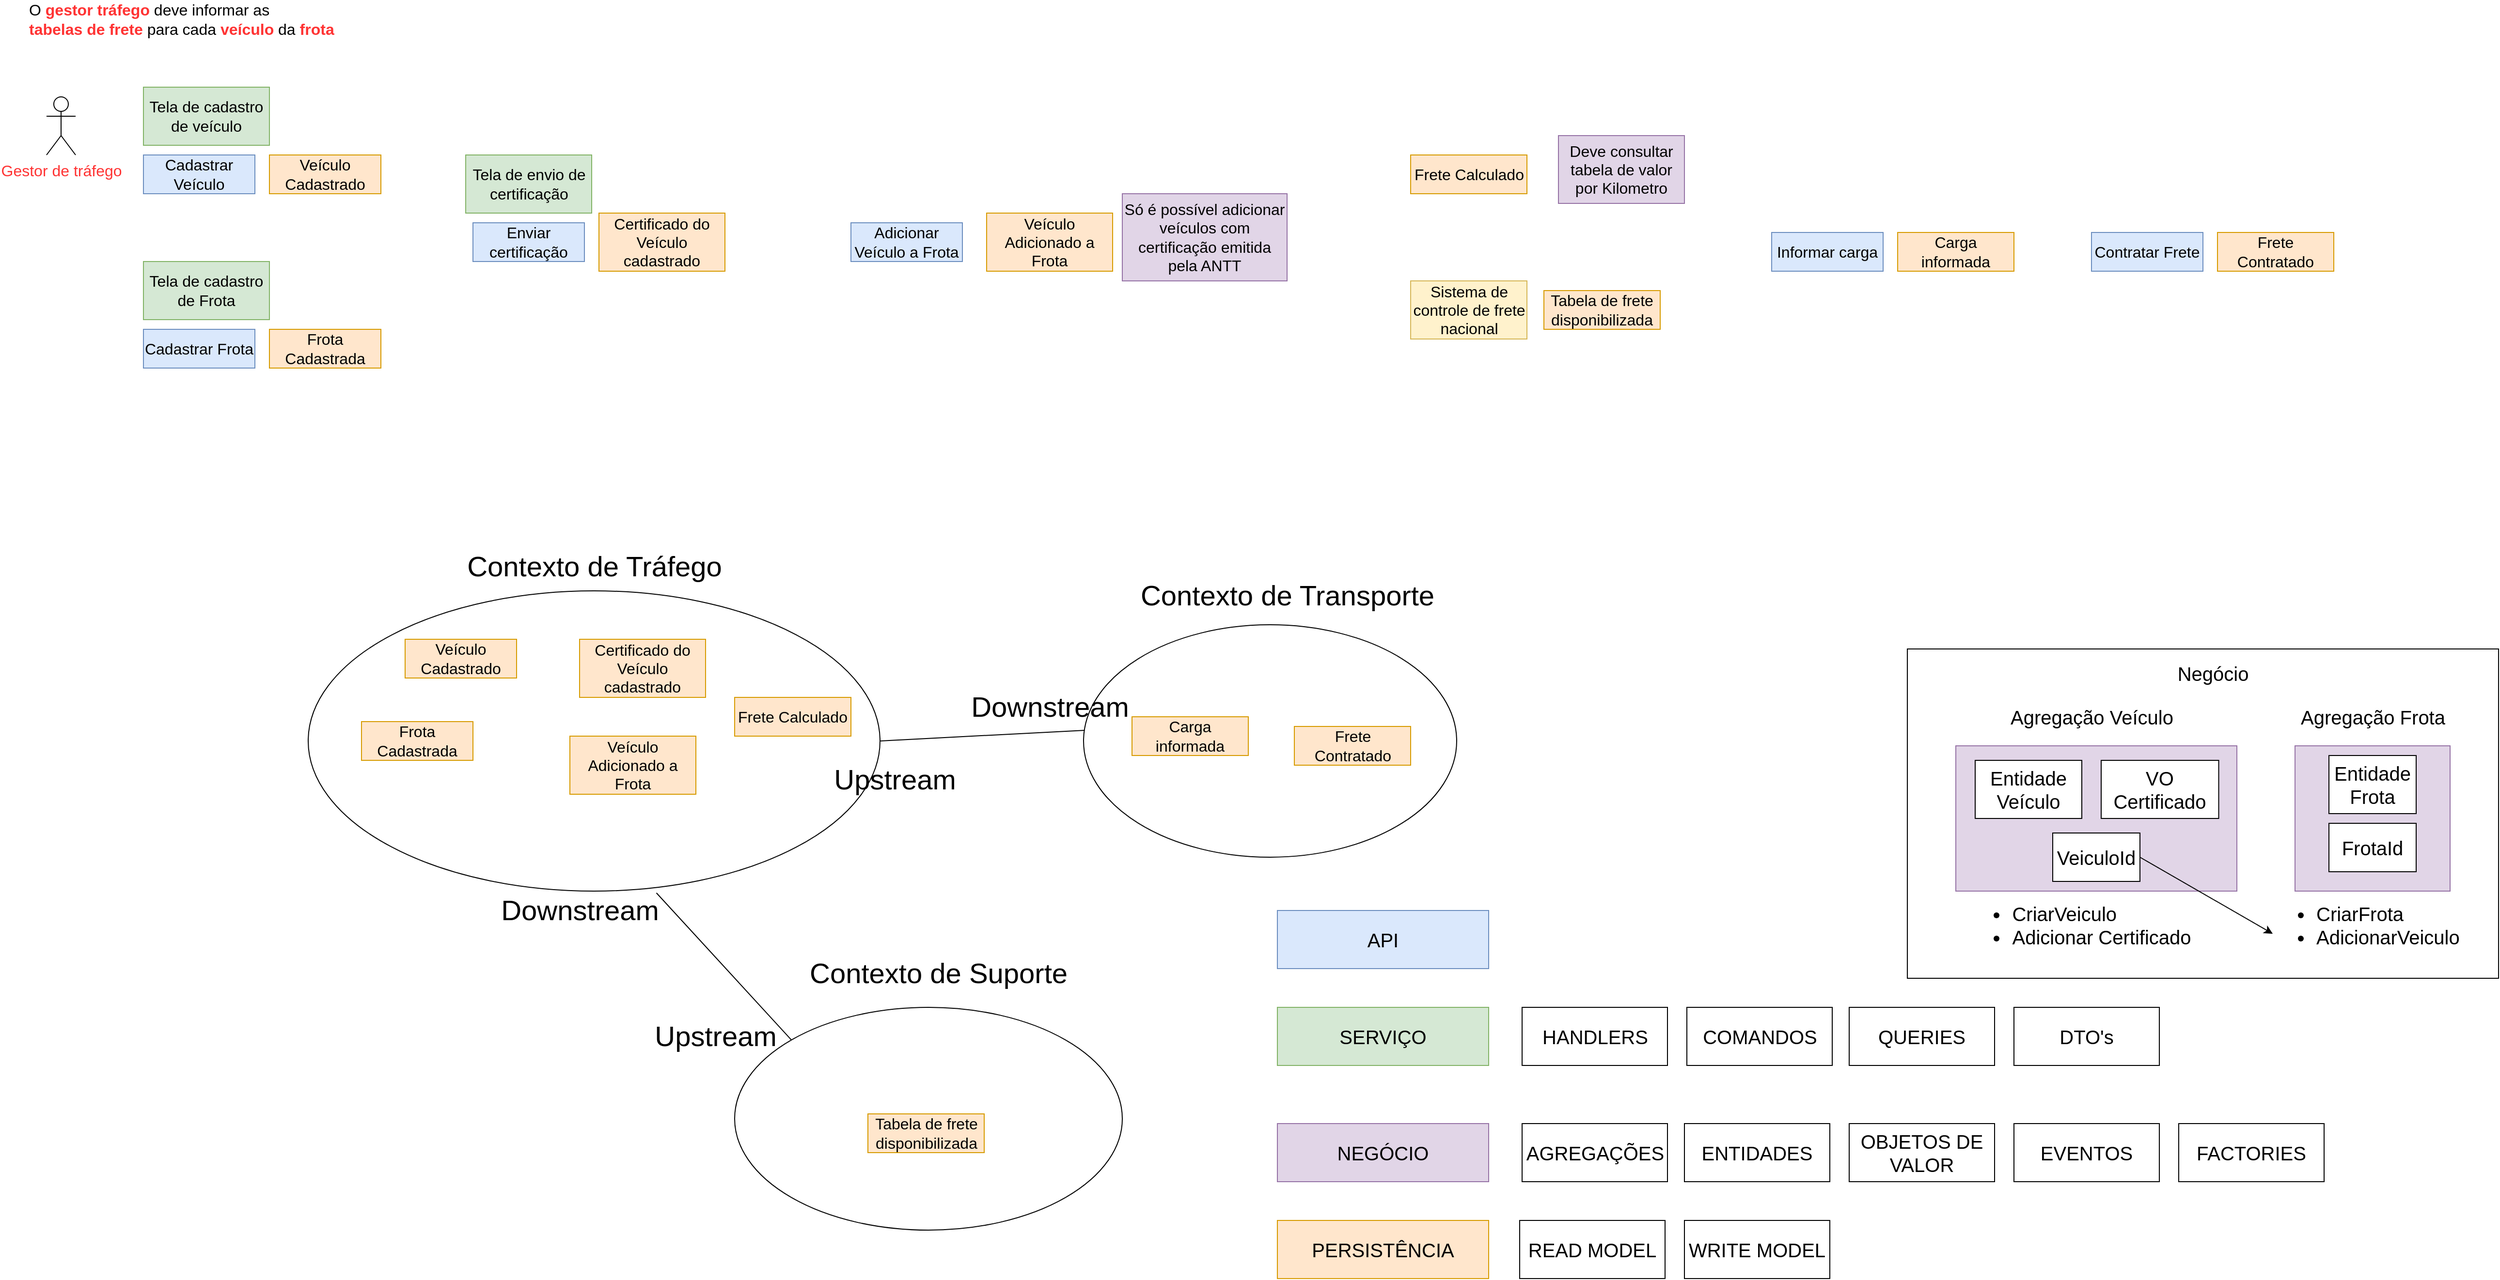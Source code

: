<mxfile version="16.2.7" type="google"><diagram id="0hSyOkDypvSu2bkX5YmV" name="Page-1"><mxGraphModel dx="1422" dy="762" grid="1" gridSize="10" guides="1" tooltips="1" connect="1" arrows="1" fold="1" page="1" pageScale="1" pageWidth="850" pageHeight="1100" math="0" shadow="0"><root><mxCell id="0"/><mxCell id="1" parent="0"/><mxCell id="CD9TpxUhYqxSGe9tnrmh-28" value="" style="rounded=0;whiteSpace=wrap;html=1;fontSize=20;" vertex="1" parent="1"><mxGeometry x="1980" y="710" width="610" height="340" as="geometry"/></mxCell><mxCell id="CD9TpxUhYqxSGe9tnrmh-26" value="" style="rounded=0;whiteSpace=wrap;html=1;fontSize=20;fillColor=#e1d5e7;strokeColor=#9673a6;" vertex="1" parent="1"><mxGeometry x="2380" y="810" width="160" height="150" as="geometry"/></mxCell><mxCell id="CD9TpxUhYqxSGe9tnrmh-23" value="" style="rounded=0;whiteSpace=wrap;html=1;fontSize=20;fillColor=#e1d5e7;strokeColor=#9673a6;" vertex="1" parent="1"><mxGeometry x="2030" y="810" width="290" height="150" as="geometry"/></mxCell><mxCell id="eghT42ooSn-71TACHT6C-1" value="&lt;font style=&quot;font-size: 16px&quot;&gt;O &lt;font color=&quot;#ff3333&quot;&gt;&lt;b&gt;gestor tráfego&lt;/b&gt;&lt;/font&gt; deve informar as &lt;br&gt;&lt;font color=&quot;#ff3333&quot;&gt;&lt;b&gt;tabelas de frete&lt;/b&gt;&lt;/font&gt; para cada &lt;font color=&quot;#ff3333&quot;&gt;&lt;b&gt;veículo &lt;/b&gt;&lt;/font&gt;da &lt;font color=&quot;#ff3333&quot;&gt;&lt;b&gt;frota&lt;/b&gt;&lt;/font&gt;&lt;/font&gt;" style="text;html=1;align=left;verticalAlign=middle;resizable=0;points=[];autosize=1;strokeColor=none;fillColor=none;" parent="1" vertex="1"><mxGeometry x="40" y="40" width="330" height="40" as="geometry"/></mxCell><mxCell id="eghT42ooSn-71TACHT6C-3" value="Gestor de tráfego" style="shape=umlActor;verticalLabelPosition=bottom;verticalAlign=top;html=1;outlineConnect=0;fontSize=16;fontColor=#FF3333;" parent="1" vertex="1"><mxGeometry x="60" y="140" width="30" height="60" as="geometry"/></mxCell><mxCell id="eghT42ooSn-71TACHT6C-5" value="Veículo Cadastrado" style="rounded=0;whiteSpace=wrap;html=1;fontSize=16;fillColor=#ffe6cc;strokeColor=#d79b00;" parent="1" vertex="1"><mxGeometry x="290" y="200" width="115" height="40" as="geometry"/></mxCell><mxCell id="eghT42ooSn-71TACHT6C-6" value="Frota Cadastrada" style="rounded=0;whiteSpace=wrap;html=1;fontSize=16;fillColor=#ffe6cc;strokeColor=#d79b00;" parent="1" vertex="1"><mxGeometry x="290" y="380" width="115" height="40" as="geometry"/></mxCell><mxCell id="eghT42ooSn-71TACHT6C-7" value="Veículo Adicionado a Frota" style="rounded=0;whiteSpace=wrap;html=1;fontSize=16;fillColor=#ffe6cc;strokeColor=#d79b00;" parent="1" vertex="1"><mxGeometry x="1030" y="260" width="130" height="60" as="geometry"/></mxCell><mxCell id="eghT42ooSn-71TACHT6C-9" value="Frete Calculado" style="rounded=0;whiteSpace=wrap;html=1;fontSize=16;fillColor=#ffe6cc;strokeColor=#d79b00;" parent="1" vertex="1"><mxGeometry x="1467.5" y="200" width="120" height="40" as="geometry"/></mxCell><mxCell id="eghT42ooSn-71TACHT6C-10" value="Deve consultar tabela de valor por Kilometro" style="rounded=0;whiteSpace=wrap;html=1;fontSize=16;fillColor=#e1d5e7;strokeColor=#9673a6;" parent="1" vertex="1"><mxGeometry x="1620" y="180" width="130" height="70" as="geometry"/></mxCell><mxCell id="eghT42ooSn-71TACHT6C-11" value="Tabela de frete disponibilizada" style="rounded=0;whiteSpace=wrap;html=1;fontSize=16;fillColor=#ffe6cc;strokeColor=#d79b00;" parent="1" vertex="1"><mxGeometry x="1605" y="340" width="120" height="40" as="geometry"/></mxCell><mxCell id="eghT42ooSn-71TACHT6C-12" value="Sistema de controle de frete nacional" style="rounded=0;whiteSpace=wrap;html=1;fontSize=16;fillColor=#fff2cc;strokeColor=#d6b656;" parent="1" vertex="1"><mxGeometry x="1467.5" y="330" width="120" height="60" as="geometry"/></mxCell><mxCell id="eghT42ooSn-71TACHT6C-15" value="&lt;font color=&quot;#000000&quot;&gt;Cadastrar Veículo&lt;/font&gt;" style="rounded=0;whiteSpace=wrap;html=1;fontSize=16;fillColor=#dae8fc;strokeColor=#6c8ebf;" parent="1" vertex="1"><mxGeometry x="160" y="200" width="115" height="40" as="geometry"/></mxCell><mxCell id="eghT42ooSn-71TACHT6C-16" value="Cadastrar Frota" style="rounded=0;whiteSpace=wrap;html=1;fontSize=16;fillColor=#dae8fc;strokeColor=#6c8ebf;" parent="1" vertex="1"><mxGeometry x="160" y="380" width="115" height="40" as="geometry"/></mxCell><mxCell id="eghT42ooSn-71TACHT6C-17" value="Adicionar Veículo a Frota" style="rounded=0;whiteSpace=wrap;html=1;fontSize=16;fillColor=#dae8fc;strokeColor=#6c8ebf;" parent="1" vertex="1"><mxGeometry x="890" y="270" width="115" height="40" as="geometry"/></mxCell><mxCell id="eghT42ooSn-71TACHT6C-19" value="Só é possível adicionar veículos com certificação emitida pela ANTT" style="rounded=0;whiteSpace=wrap;html=1;fontSize=16;fillColor=#e1d5e7;strokeColor=#9673a6;" parent="1" vertex="1"><mxGeometry x="1170" y="240" width="170" height="90" as="geometry"/></mxCell><mxCell id="eghT42ooSn-71TACHT6C-20" value="Certificado do Veículo cadastrado" style="rounded=0;whiteSpace=wrap;html=1;fontSize=16;fillColor=#ffe6cc;strokeColor=#d79b00;" parent="1" vertex="1"><mxGeometry x="630" y="260" width="130" height="60" as="geometry"/></mxCell><mxCell id="eghT42ooSn-71TACHT6C-21" value="Enviar certificação" style="rounded=0;whiteSpace=wrap;html=1;fontSize=16;fillColor=#dae8fc;strokeColor=#6c8ebf;" parent="1" vertex="1"><mxGeometry x="500" y="270" width="115" height="40" as="geometry"/></mxCell><mxCell id="eghT42ooSn-71TACHT6C-23" value="Tela de cadastro de veículo" style="rounded=0;whiteSpace=wrap;html=1;fontSize=16;fillColor=#d5e8d4;strokeColor=#82b366;" parent="1" vertex="1"><mxGeometry x="160" y="130" width="130" height="60" as="geometry"/></mxCell><mxCell id="eghT42ooSn-71TACHT6C-24" value="Tela de cadastro de Frota" style="rounded=0;whiteSpace=wrap;html=1;fontSize=16;fillColor=#d5e8d4;strokeColor=#82b366;" parent="1" vertex="1"><mxGeometry x="160" y="310" width="130" height="60" as="geometry"/></mxCell><mxCell id="eghT42ooSn-71TACHT6C-25" value="Tela de envio de certificação" style="rounded=0;whiteSpace=wrap;html=1;fontSize=16;fillColor=#d5e8d4;strokeColor=#82b366;" parent="1" vertex="1"><mxGeometry x="492.5" y="200" width="130" height="60" as="geometry"/></mxCell><mxCell id="eghT42ooSn-71TACHT6C-27" value="Carga informada" style="rounded=0;whiteSpace=wrap;html=1;fontSize=16;fillColor=#ffe6cc;strokeColor=#d79b00;" parent="1" vertex="1"><mxGeometry x="1970" y="280" width="120" height="40" as="geometry"/></mxCell><mxCell id="eghT42ooSn-71TACHT6C-28" value="Contratar Frete" style="rounded=0;whiteSpace=wrap;html=1;fontSize=16;fillColor=#dae8fc;strokeColor=#6c8ebf;" parent="1" vertex="1"><mxGeometry x="2170" y="280" width="115" height="40" as="geometry"/></mxCell><mxCell id="eghT42ooSn-71TACHT6C-29" value="Frete Contratado" style="rounded=0;whiteSpace=wrap;html=1;fontSize=16;fillColor=#ffe6cc;strokeColor=#d79b00;" parent="1" vertex="1"><mxGeometry x="2300" y="280" width="120" height="40" as="geometry"/></mxCell><mxCell id="eghT42ooSn-71TACHT6C-30" value="Informar carga" style="rounded=0;whiteSpace=wrap;html=1;fontSize=16;fillColor=#dae8fc;strokeColor=#6c8ebf;" parent="1" vertex="1"><mxGeometry x="1840" y="280" width="115" height="40" as="geometry"/></mxCell><mxCell id="eghT42ooSn-71TACHT6C-31" value="" style="ellipse;whiteSpace=wrap;html=1;fontSize=16;fontColor=#000000;sketch=0;" parent="1" vertex="1"><mxGeometry x="330" y="650" width="590" height="310" as="geometry"/></mxCell><mxCell id="eghT42ooSn-71TACHT6C-32" value="&lt;font style=&quot;font-size: 29px&quot;&gt;Contexto de Tráfego&lt;/font&gt;" style="text;html=1;align=center;verticalAlign=middle;resizable=0;points=[];autosize=1;strokeColor=none;fillColor=none;fontSize=16;fontColor=#000000;" parent="1" vertex="1"><mxGeometry x="485" y="610" width="280" height="30" as="geometry"/></mxCell><mxCell id="eghT42ooSn-71TACHT6C-33" value="" style="ellipse;whiteSpace=wrap;html=1;fontSize=16;fontColor=#000000;" parent="1" vertex="1"><mxGeometry x="1130" y="685" width="385" height="240" as="geometry"/></mxCell><mxCell id="eghT42ooSn-71TACHT6C-34" value="&lt;font style=&quot;font-size: 29px&quot;&gt;Contexto de Transporte&lt;/font&gt;" style="text;html=1;align=center;verticalAlign=middle;resizable=0;points=[];autosize=1;strokeColor=none;fillColor=none;fontSize=16;fontColor=#000000;" parent="1" vertex="1"><mxGeometry x="1180" y="640" width="320" height="30" as="geometry"/></mxCell><mxCell id="eghT42ooSn-71TACHT6C-35" value="Veículo Cadastrado" style="rounded=0;whiteSpace=wrap;html=1;fontSize=16;fillColor=#ffe6cc;strokeColor=#d79b00;" parent="1" vertex="1"><mxGeometry x="430" y="700" width="115" height="40" as="geometry"/></mxCell><mxCell id="eghT42ooSn-71TACHT6C-36" value="Frota Cadastrada" style="rounded=0;whiteSpace=wrap;html=1;fontSize=16;fillColor=#ffe6cc;strokeColor=#d79b00;" parent="1" vertex="1"><mxGeometry x="385" y="785" width="115" height="40" as="geometry"/></mxCell><mxCell id="eghT42ooSn-71TACHT6C-37" value="Certificado do Veículo cadastrado" style="rounded=0;whiteSpace=wrap;html=1;fontSize=16;fillColor=#ffe6cc;strokeColor=#d79b00;" parent="1" vertex="1"><mxGeometry x="610" y="700" width="130" height="60" as="geometry"/></mxCell><mxCell id="eghT42ooSn-71TACHT6C-38" value="Veículo Adicionado a Frota" style="rounded=0;whiteSpace=wrap;html=1;fontSize=16;fillColor=#ffe6cc;strokeColor=#d79b00;" parent="1" vertex="1"><mxGeometry x="600" y="800" width="130" height="60" as="geometry"/></mxCell><mxCell id="eghT42ooSn-71TACHT6C-39" value="Frete Calculado" style="rounded=0;whiteSpace=wrap;html=1;fontSize=16;fillColor=#ffe6cc;strokeColor=#d79b00;" parent="1" vertex="1"><mxGeometry x="770" y="760" width="120" height="40" as="geometry"/></mxCell><mxCell id="eghT42ooSn-71TACHT6C-41" value="" style="ellipse;whiteSpace=wrap;html=1;fontSize=16;fontColor=#000000;" parent="1" vertex="1"><mxGeometry x="770" y="1080" width="400" height="230" as="geometry"/></mxCell><mxCell id="eghT42ooSn-71TACHT6C-42" value="&lt;font style=&quot;font-size: 29px&quot;&gt;Contexto de Suporte&lt;/font&gt;" style="text;html=1;align=center;verticalAlign=middle;resizable=0;points=[];autosize=1;strokeColor=none;fillColor=none;fontSize=16;fontColor=#000000;" parent="1" vertex="1"><mxGeometry x="840" y="1030" width="280" height="30" as="geometry"/></mxCell><mxCell id="eghT42ooSn-71TACHT6C-43" value="Tabela de frete disponibilizada" style="rounded=0;whiteSpace=wrap;html=1;fontSize=16;fillColor=#ffe6cc;strokeColor=#d79b00;" parent="1" vertex="1"><mxGeometry x="907.5" y="1190" width="120" height="40" as="geometry"/></mxCell><mxCell id="eghT42ooSn-71TACHT6C-44" value="Carga informada" style="rounded=0;whiteSpace=wrap;html=1;fontSize=16;fillColor=#ffe6cc;strokeColor=#d79b00;" parent="1" vertex="1"><mxGeometry x="1180" y="780" width="120" height="40" as="geometry"/></mxCell><mxCell id="eghT42ooSn-71TACHT6C-45" value="Frete Contratado" style="rounded=0;whiteSpace=wrap;html=1;fontSize=16;fillColor=#ffe6cc;strokeColor=#d79b00;" parent="1" vertex="1"><mxGeometry x="1347.5" y="790" width="120" height="40" as="geometry"/></mxCell><mxCell id="eghT42ooSn-71TACHT6C-46" value="" style="endArrow=none;html=1;rounded=0;fontSize=29;fontColor=#000000;entryX=0.003;entryY=0.454;entryDx=0;entryDy=0;entryPerimeter=0;exitX=1;exitY=0.5;exitDx=0;exitDy=0;" parent="1" source="eghT42ooSn-71TACHT6C-31" target="eghT42ooSn-71TACHT6C-33" edge="1"><mxGeometry width="50" height="50" relative="1" as="geometry"><mxPoint x="980" y="760" as="sourcePoint"/><mxPoint x="1030" y="710" as="targetPoint"/></mxGeometry></mxCell><mxCell id="eghT42ooSn-71TACHT6C-47" value="Upstream" style="text;html=1;align=center;verticalAlign=middle;resizable=0;points=[];autosize=1;strokeColor=none;fillColor=none;fontSize=29;fontColor=#000000;" parent="1" vertex="1"><mxGeometry x="865" y="825" width="140" height="40" as="geometry"/></mxCell><mxCell id="eghT42ooSn-71TACHT6C-48" value="Downstream" style="text;html=1;align=center;verticalAlign=middle;resizable=0;points=[];autosize=1;strokeColor=none;fillColor=none;fontSize=29;fontColor=#000000;" parent="1" vertex="1"><mxGeometry x="1005" y="750" width="180" height="40" as="geometry"/></mxCell><mxCell id="eghT42ooSn-71TACHT6C-49" value="" style="endArrow=none;html=1;rounded=0;fontSize=29;fontColor=#000000;entryX=0;entryY=0;entryDx=0;entryDy=0;exitX=0.609;exitY=1.006;exitDx=0;exitDy=0;exitPerimeter=0;" parent="1" source="eghT42ooSn-71TACHT6C-31" target="eghT42ooSn-71TACHT6C-41" edge="1"><mxGeometry width="50" height="50" relative="1" as="geometry"><mxPoint x="724.42" y="1001.04" as="sourcePoint"/><mxPoint x="935.575" y="990" as="targetPoint"/></mxGeometry></mxCell><mxCell id="eghT42ooSn-71TACHT6C-50" value="Upstream" style="text;html=1;align=center;verticalAlign=middle;resizable=0;points=[];autosize=1;strokeColor=none;fillColor=none;fontSize=29;fontColor=#000000;" parent="1" vertex="1"><mxGeometry x="680" y="1090" width="140" height="40" as="geometry"/></mxCell><mxCell id="eghT42ooSn-71TACHT6C-51" value="Downstream" style="text;html=1;align=center;verticalAlign=middle;resizable=0;points=[];autosize=1;strokeColor=none;fillColor=none;fontSize=29;fontColor=#000000;" parent="1" vertex="1"><mxGeometry x="520" y="960" width="180" height="40" as="geometry"/></mxCell><mxCell id="CD9TpxUhYqxSGe9tnrmh-4" value="API" style="rounded=0;whiteSpace=wrap;html=1;fontSize=20;fillColor=#dae8fc;strokeColor=#6c8ebf;" vertex="1" parent="1"><mxGeometry x="1330" y="980" width="218" height="60" as="geometry"/></mxCell><mxCell id="CD9TpxUhYqxSGe9tnrmh-5" value="SERVIÇO" style="rounded=0;whiteSpace=wrap;html=1;fontSize=20;fillColor=#d5e8d4;strokeColor=#82b366;" vertex="1" parent="1"><mxGeometry x="1330" y="1080" width="218" height="60" as="geometry"/></mxCell><mxCell id="CD9TpxUhYqxSGe9tnrmh-6" value="NEGÓCIO" style="rounded=0;whiteSpace=wrap;html=1;fontSize=20;fillColor=#e1d5e7;strokeColor=#9673a6;" vertex="1" parent="1"><mxGeometry x="1330" y="1200" width="218" height="60" as="geometry"/></mxCell><mxCell id="CD9TpxUhYqxSGe9tnrmh-7" value="PERSISTÊNCIA" style="rounded=0;whiteSpace=wrap;html=1;fontSize=20;fillColor=#ffe6cc;strokeColor=#d79b00;" vertex="1" parent="1"><mxGeometry x="1330" y="1300" width="218" height="60" as="geometry"/></mxCell><mxCell id="CD9TpxUhYqxSGe9tnrmh-8" value="READ MODEL" style="rounded=0;whiteSpace=wrap;html=1;fontSize=20;" vertex="1" parent="1"><mxGeometry x="1580" y="1300" width="150" height="60" as="geometry"/></mxCell><mxCell id="CD9TpxUhYqxSGe9tnrmh-9" value="WRITE MODEL" style="rounded=0;whiteSpace=wrap;html=1;fontSize=20;" vertex="1" parent="1"><mxGeometry x="1750" y="1300" width="150" height="60" as="geometry"/></mxCell><mxCell id="CD9TpxUhYqxSGe9tnrmh-10" value="AGREGAÇÕES" style="rounded=0;whiteSpace=wrap;html=1;fontSize=20;" vertex="1" parent="1"><mxGeometry x="1582.5" y="1200" width="150" height="60" as="geometry"/></mxCell><mxCell id="CD9TpxUhYqxSGe9tnrmh-11" value="ENTIDADES" style="rounded=0;whiteSpace=wrap;html=1;fontSize=20;" vertex="1" parent="1"><mxGeometry x="1750" y="1200" width="150" height="60" as="geometry"/></mxCell><mxCell id="CD9TpxUhYqxSGe9tnrmh-12" value="OBJETOS DE VALOR" style="rounded=0;whiteSpace=wrap;html=1;fontSize=20;" vertex="1" parent="1"><mxGeometry x="1920" y="1200" width="150" height="60" as="geometry"/></mxCell><mxCell id="CD9TpxUhYqxSGe9tnrmh-13" value="EVENTOS" style="rounded=0;whiteSpace=wrap;html=1;fontSize=20;" vertex="1" parent="1"><mxGeometry x="2090" y="1200" width="150" height="60" as="geometry"/></mxCell><mxCell id="CD9TpxUhYqxSGe9tnrmh-14" value="COMANDOS" style="rounded=0;whiteSpace=wrap;html=1;fontSize=20;" vertex="1" parent="1"><mxGeometry x="1752.5" y="1080" width="150" height="60" as="geometry"/></mxCell><mxCell id="CD9TpxUhYqxSGe9tnrmh-15" value="QUERIES" style="rounded=0;whiteSpace=wrap;html=1;fontSize=20;" vertex="1" parent="1"><mxGeometry x="1920" y="1080" width="150" height="60" as="geometry"/></mxCell><mxCell id="CD9TpxUhYqxSGe9tnrmh-16" value="HANDLERS" style="rounded=0;whiteSpace=wrap;html=1;fontSize=20;" vertex="1" parent="1"><mxGeometry x="1582.5" y="1080" width="150" height="60" as="geometry"/></mxCell><mxCell id="CD9TpxUhYqxSGe9tnrmh-17" value="DTO's" style="rounded=0;whiteSpace=wrap;html=1;fontSize=20;" vertex="1" parent="1"><mxGeometry x="2090" y="1080" width="150" height="60" as="geometry"/></mxCell><mxCell id="CD9TpxUhYqxSGe9tnrmh-20" value="Entidade Veículo" style="rounded=0;whiteSpace=wrap;html=1;fontSize=20;" vertex="1" parent="1"><mxGeometry x="2050" y="825" width="110" height="60" as="geometry"/></mxCell><mxCell id="CD9TpxUhYqxSGe9tnrmh-21" value="Entidade Frota" style="rounded=0;whiteSpace=wrap;html=1;fontSize=20;" vertex="1" parent="1"><mxGeometry x="2415" y="820" width="90" height="60" as="geometry"/></mxCell><mxCell id="CD9TpxUhYqxSGe9tnrmh-22" value="VO Certificado" style="rounded=0;whiteSpace=wrap;html=1;fontSize=20;" vertex="1" parent="1"><mxGeometry x="2180" y="825" width="121.25" height="60" as="geometry"/></mxCell><mxCell id="CD9TpxUhYqxSGe9tnrmh-24" value="Negócio" style="text;html=1;align=center;verticalAlign=middle;resizable=0;points=[];autosize=1;fontSize=20;" vertex="1" parent="1"><mxGeometry x="2250" y="720" width="90" height="30" as="geometry"/></mxCell><mxCell id="CD9TpxUhYqxSGe9tnrmh-25" value="Agregação Veículo" style="text;html=1;align=center;verticalAlign=middle;resizable=0;points=[];autosize=1;strokeColor=none;fillColor=none;fontSize=20;" vertex="1" parent="1"><mxGeometry x="2080" y="765" width="180" height="30" as="geometry"/></mxCell><mxCell id="CD9TpxUhYqxSGe9tnrmh-27" value="Agregação Frota" style="text;html=1;align=center;verticalAlign=middle;resizable=0;points=[];autosize=1;strokeColor=none;fillColor=none;fontSize=20;" vertex="1" parent="1"><mxGeometry x="2380" y="765" width="160" height="30" as="geometry"/></mxCell><mxCell id="CD9TpxUhYqxSGe9tnrmh-29" value="VeiculoId" style="rounded=0;whiteSpace=wrap;html=1;fontSize=20;" vertex="1" parent="1"><mxGeometry x="2130" y="900" width="90" height="50" as="geometry"/></mxCell><mxCell id="CD9TpxUhYqxSGe9tnrmh-30" value="FrotaId" style="rounded=0;whiteSpace=wrap;html=1;fontSize=20;" vertex="1" parent="1"><mxGeometry x="2415" y="890" width="90" height="50" as="geometry"/></mxCell><mxCell id="CD9TpxUhYqxSGe9tnrmh-31" value="&lt;ul&gt;&lt;li style=&quot;text-align: left&quot;&gt;&lt;span&gt;CriarVeiculo&lt;/span&gt;&lt;/li&gt;&lt;li style=&quot;text-align: left&quot;&gt;&lt;span&gt;Adicionar Certificado&lt;/span&gt;&lt;/li&gt;&lt;/ul&gt;" style="text;html=1;align=center;verticalAlign=middle;resizable=0;points=[];autosize=1;strokeColor=none;fillColor=none;fontSize=20;" vertex="1" parent="1"><mxGeometry x="2040" y="950" width="240" height="90" as="geometry"/></mxCell><mxCell id="CD9TpxUhYqxSGe9tnrmh-32" value="&lt;ul&gt;&lt;li&gt;CriarFrota&lt;/li&gt;&lt;li&gt;AdicionarVeiculo&lt;/li&gt;&lt;/ul&gt;" style="text;html=1;align=left;verticalAlign=middle;resizable=0;points=[];autosize=1;strokeColor=none;fillColor=none;fontSize=20;" vertex="1" parent="1"><mxGeometry x="2360" y="950" width="200" height="90" as="geometry"/></mxCell><mxCell id="CD9TpxUhYqxSGe9tnrmh-33" value="" style="endArrow=classic;html=1;rounded=0;fontSize=20;exitX=1;exitY=0.5;exitDx=0;exitDy=0;entryX=-0.015;entryY=0.6;entryDx=0;entryDy=0;entryPerimeter=0;" edge="1" parent="1" source="CD9TpxUhYqxSGe9tnrmh-29" target="CD9TpxUhYqxSGe9tnrmh-32"><mxGeometry width="50" height="50" relative="1" as="geometry"><mxPoint x="2340" y="1120" as="sourcePoint"/><mxPoint x="2390" y="1070" as="targetPoint"/></mxGeometry></mxCell><mxCell id="CD9TpxUhYqxSGe9tnrmh-35" value="FACTORIES" style="rounded=0;whiteSpace=wrap;html=1;fontSize=20;" vertex="1" parent="1"><mxGeometry x="2260" y="1200" width="150" height="60" as="geometry"/></mxCell></root></mxGraphModel></diagram></mxfile>